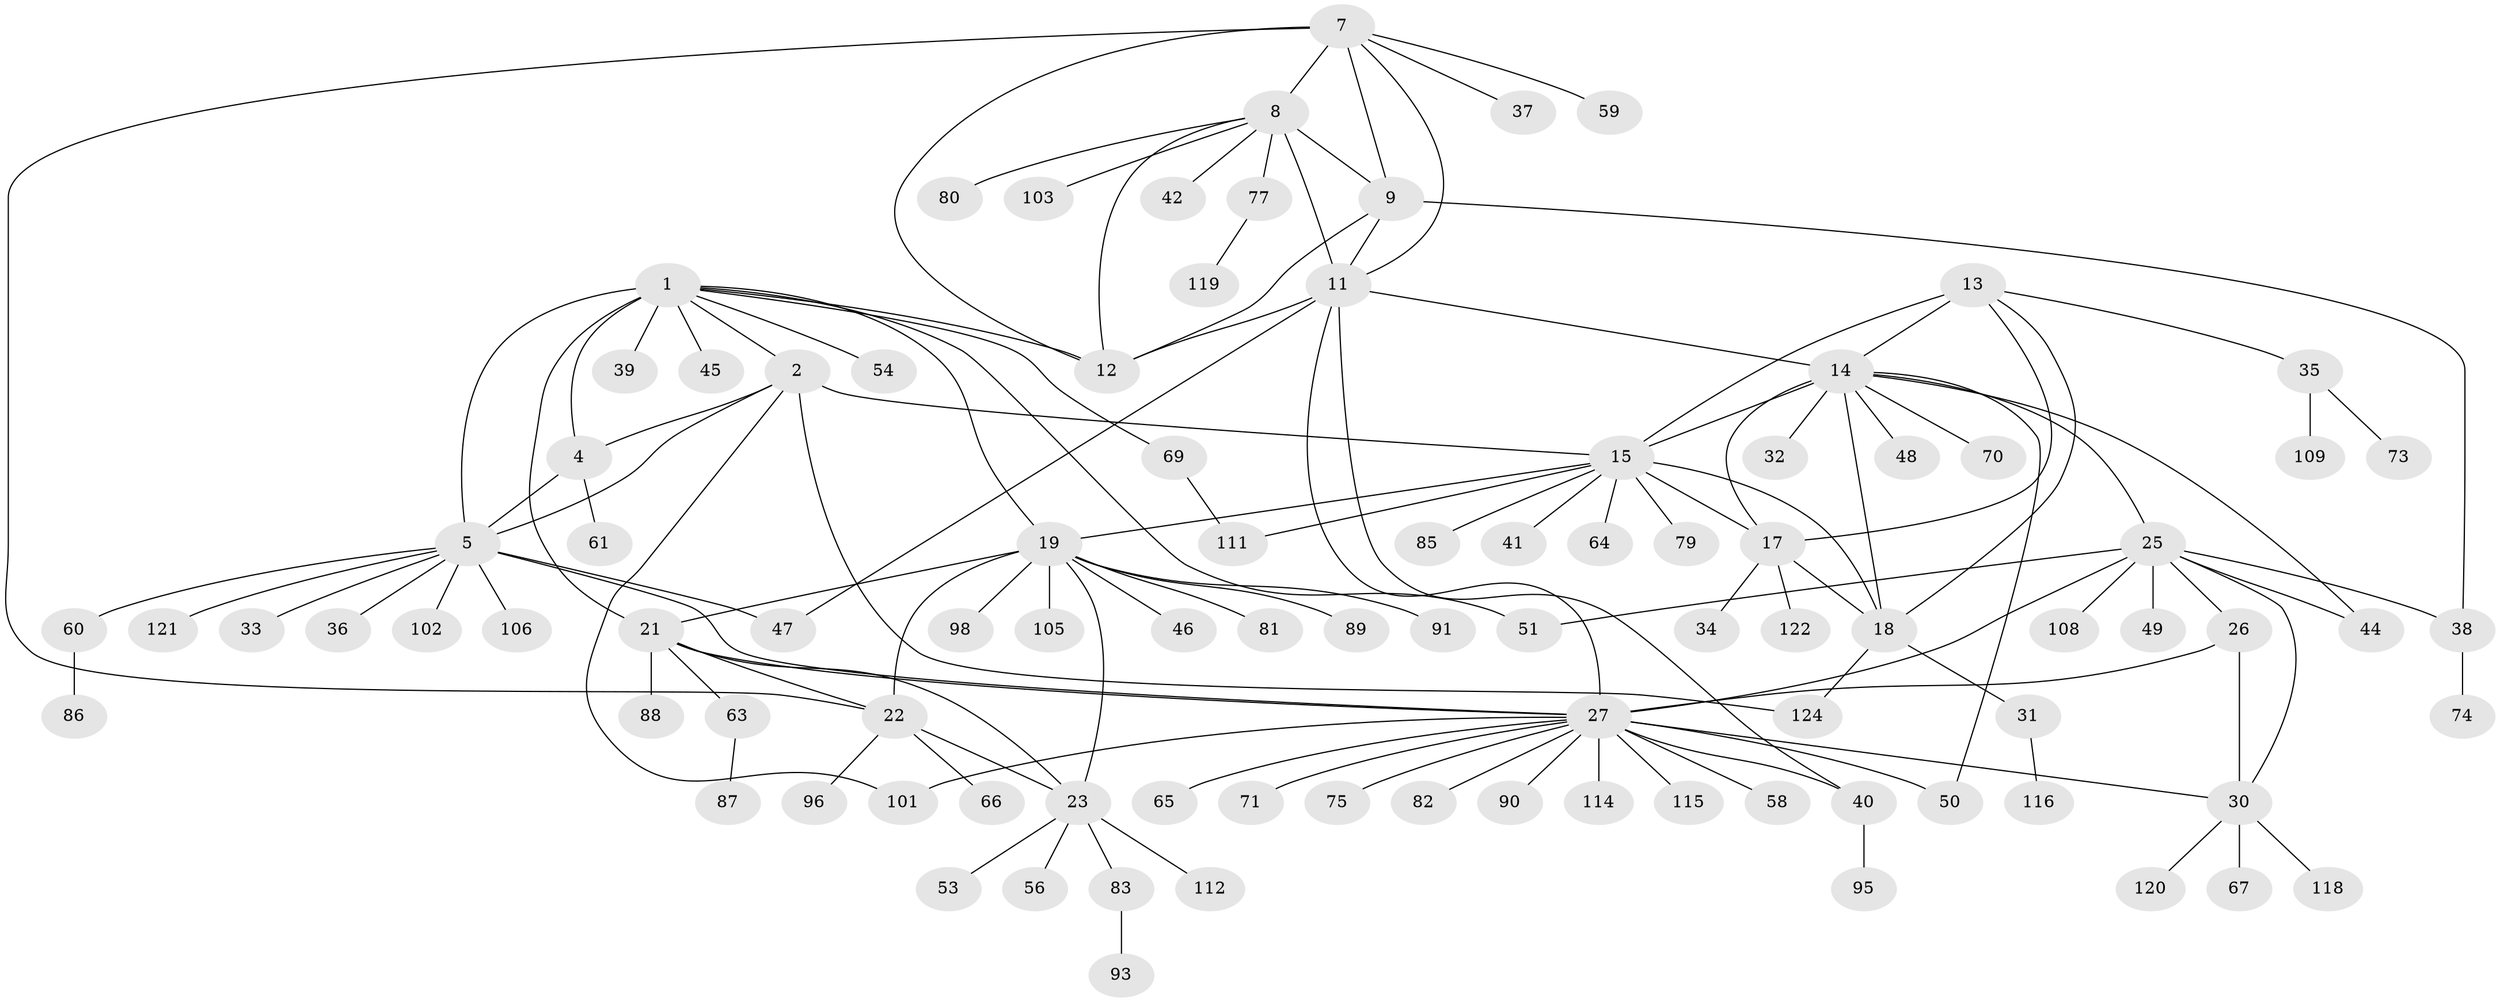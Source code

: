 // Generated by graph-tools (version 1.1) at 2025/52/02/27/25 19:52:20]
// undirected, 95 vertices, 131 edges
graph export_dot {
graph [start="1"]
  node [color=gray90,style=filled];
  1 [super="+3"];
  2;
  4 [super="+117"];
  5 [super="+6"];
  7 [super="+43"];
  8 [super="+10"];
  9 [super="+97"];
  11 [super="+104"];
  12;
  13 [super="+123"];
  14 [super="+16"];
  15 [super="+52"];
  17 [super="+68"];
  18 [super="+78"];
  19 [super="+20"];
  21 [super="+62"];
  22 [super="+92"];
  23 [super="+24"];
  25 [super="+100"];
  26 [super="+29"];
  27 [super="+28"];
  30 [super="+110"];
  31;
  32 [super="+99"];
  33 [super="+55"];
  34;
  35;
  36;
  37;
  38 [super="+94"];
  39;
  40;
  41;
  42;
  44;
  45 [super="+113"];
  46;
  47 [super="+57"];
  48 [super="+76"];
  49;
  50;
  51;
  53;
  54;
  56 [super="+72"];
  58;
  59 [super="+84"];
  60;
  61;
  63 [super="+107"];
  64;
  65;
  66;
  67;
  69;
  70;
  71;
  73;
  74;
  75;
  77;
  79;
  80;
  81;
  82;
  83;
  85;
  86;
  87;
  88;
  89;
  90;
  91;
  93;
  95;
  96;
  98;
  101;
  102;
  103;
  105;
  106;
  108;
  109;
  111;
  112;
  114;
  115;
  116;
  118;
  119;
  120;
  121;
  122;
  124;
  1 -- 2 [weight=2];
  1 -- 4 [weight=2];
  1 -- 5 [weight=4];
  1 -- 12;
  1 -- 39;
  1 -- 54;
  1 -- 69;
  1 -- 21;
  1 -- 45;
  1 -- 19;
  1 -- 51;
  2 -- 4;
  2 -- 5 [weight=2];
  2 -- 15;
  2 -- 101;
  2 -- 124;
  4 -- 5 [weight=2];
  4 -- 61;
  5 -- 36;
  5 -- 47;
  5 -- 27;
  5 -- 33;
  5 -- 102;
  5 -- 106;
  5 -- 121;
  5 -- 60;
  7 -- 8 [weight=2];
  7 -- 9;
  7 -- 11;
  7 -- 12;
  7 -- 22;
  7 -- 37;
  7 -- 59;
  8 -- 9 [weight=2];
  8 -- 11 [weight=2];
  8 -- 12 [weight=2];
  8 -- 77;
  8 -- 103;
  8 -- 42;
  8 -- 80;
  9 -- 11;
  9 -- 12;
  9 -- 38;
  11 -- 12;
  11 -- 27;
  11 -- 40;
  11 -- 47;
  11 -- 14;
  13 -- 14 [weight=2];
  13 -- 15;
  13 -- 17;
  13 -- 18;
  13 -- 35;
  14 -- 15 [weight=2];
  14 -- 17 [weight=2];
  14 -- 18 [weight=2];
  14 -- 32;
  14 -- 70;
  14 -- 44;
  14 -- 48;
  14 -- 50;
  14 -- 25;
  15 -- 17;
  15 -- 18;
  15 -- 19;
  15 -- 41;
  15 -- 64;
  15 -- 79;
  15 -- 85;
  15 -- 111;
  17 -- 18;
  17 -- 34;
  17 -- 122;
  18 -- 31;
  18 -- 124;
  19 -- 21 [weight=2];
  19 -- 22 [weight=2];
  19 -- 23 [weight=4];
  19 -- 81;
  19 -- 89;
  19 -- 91;
  19 -- 105;
  19 -- 98;
  19 -- 46;
  21 -- 22;
  21 -- 23 [weight=2];
  21 -- 63;
  21 -- 88;
  21 -- 27;
  22 -- 23 [weight=2];
  22 -- 66;
  22 -- 96;
  23 -- 56;
  23 -- 112;
  23 -- 83;
  23 -- 53;
  25 -- 26 [weight=2];
  25 -- 27 [weight=2];
  25 -- 30;
  25 -- 38;
  25 -- 44;
  25 -- 49;
  25 -- 51;
  25 -- 108;
  26 -- 27 [weight=4];
  26 -- 30 [weight=2];
  27 -- 30 [weight=2];
  27 -- 40;
  27 -- 50;
  27 -- 58;
  27 -- 71;
  27 -- 90;
  27 -- 101;
  27 -- 114;
  27 -- 115;
  27 -- 65;
  27 -- 75;
  27 -- 82;
  30 -- 67;
  30 -- 118;
  30 -- 120;
  31 -- 116;
  35 -- 73;
  35 -- 109;
  38 -- 74;
  40 -- 95;
  60 -- 86;
  63 -- 87;
  69 -- 111;
  77 -- 119;
  83 -- 93;
}
